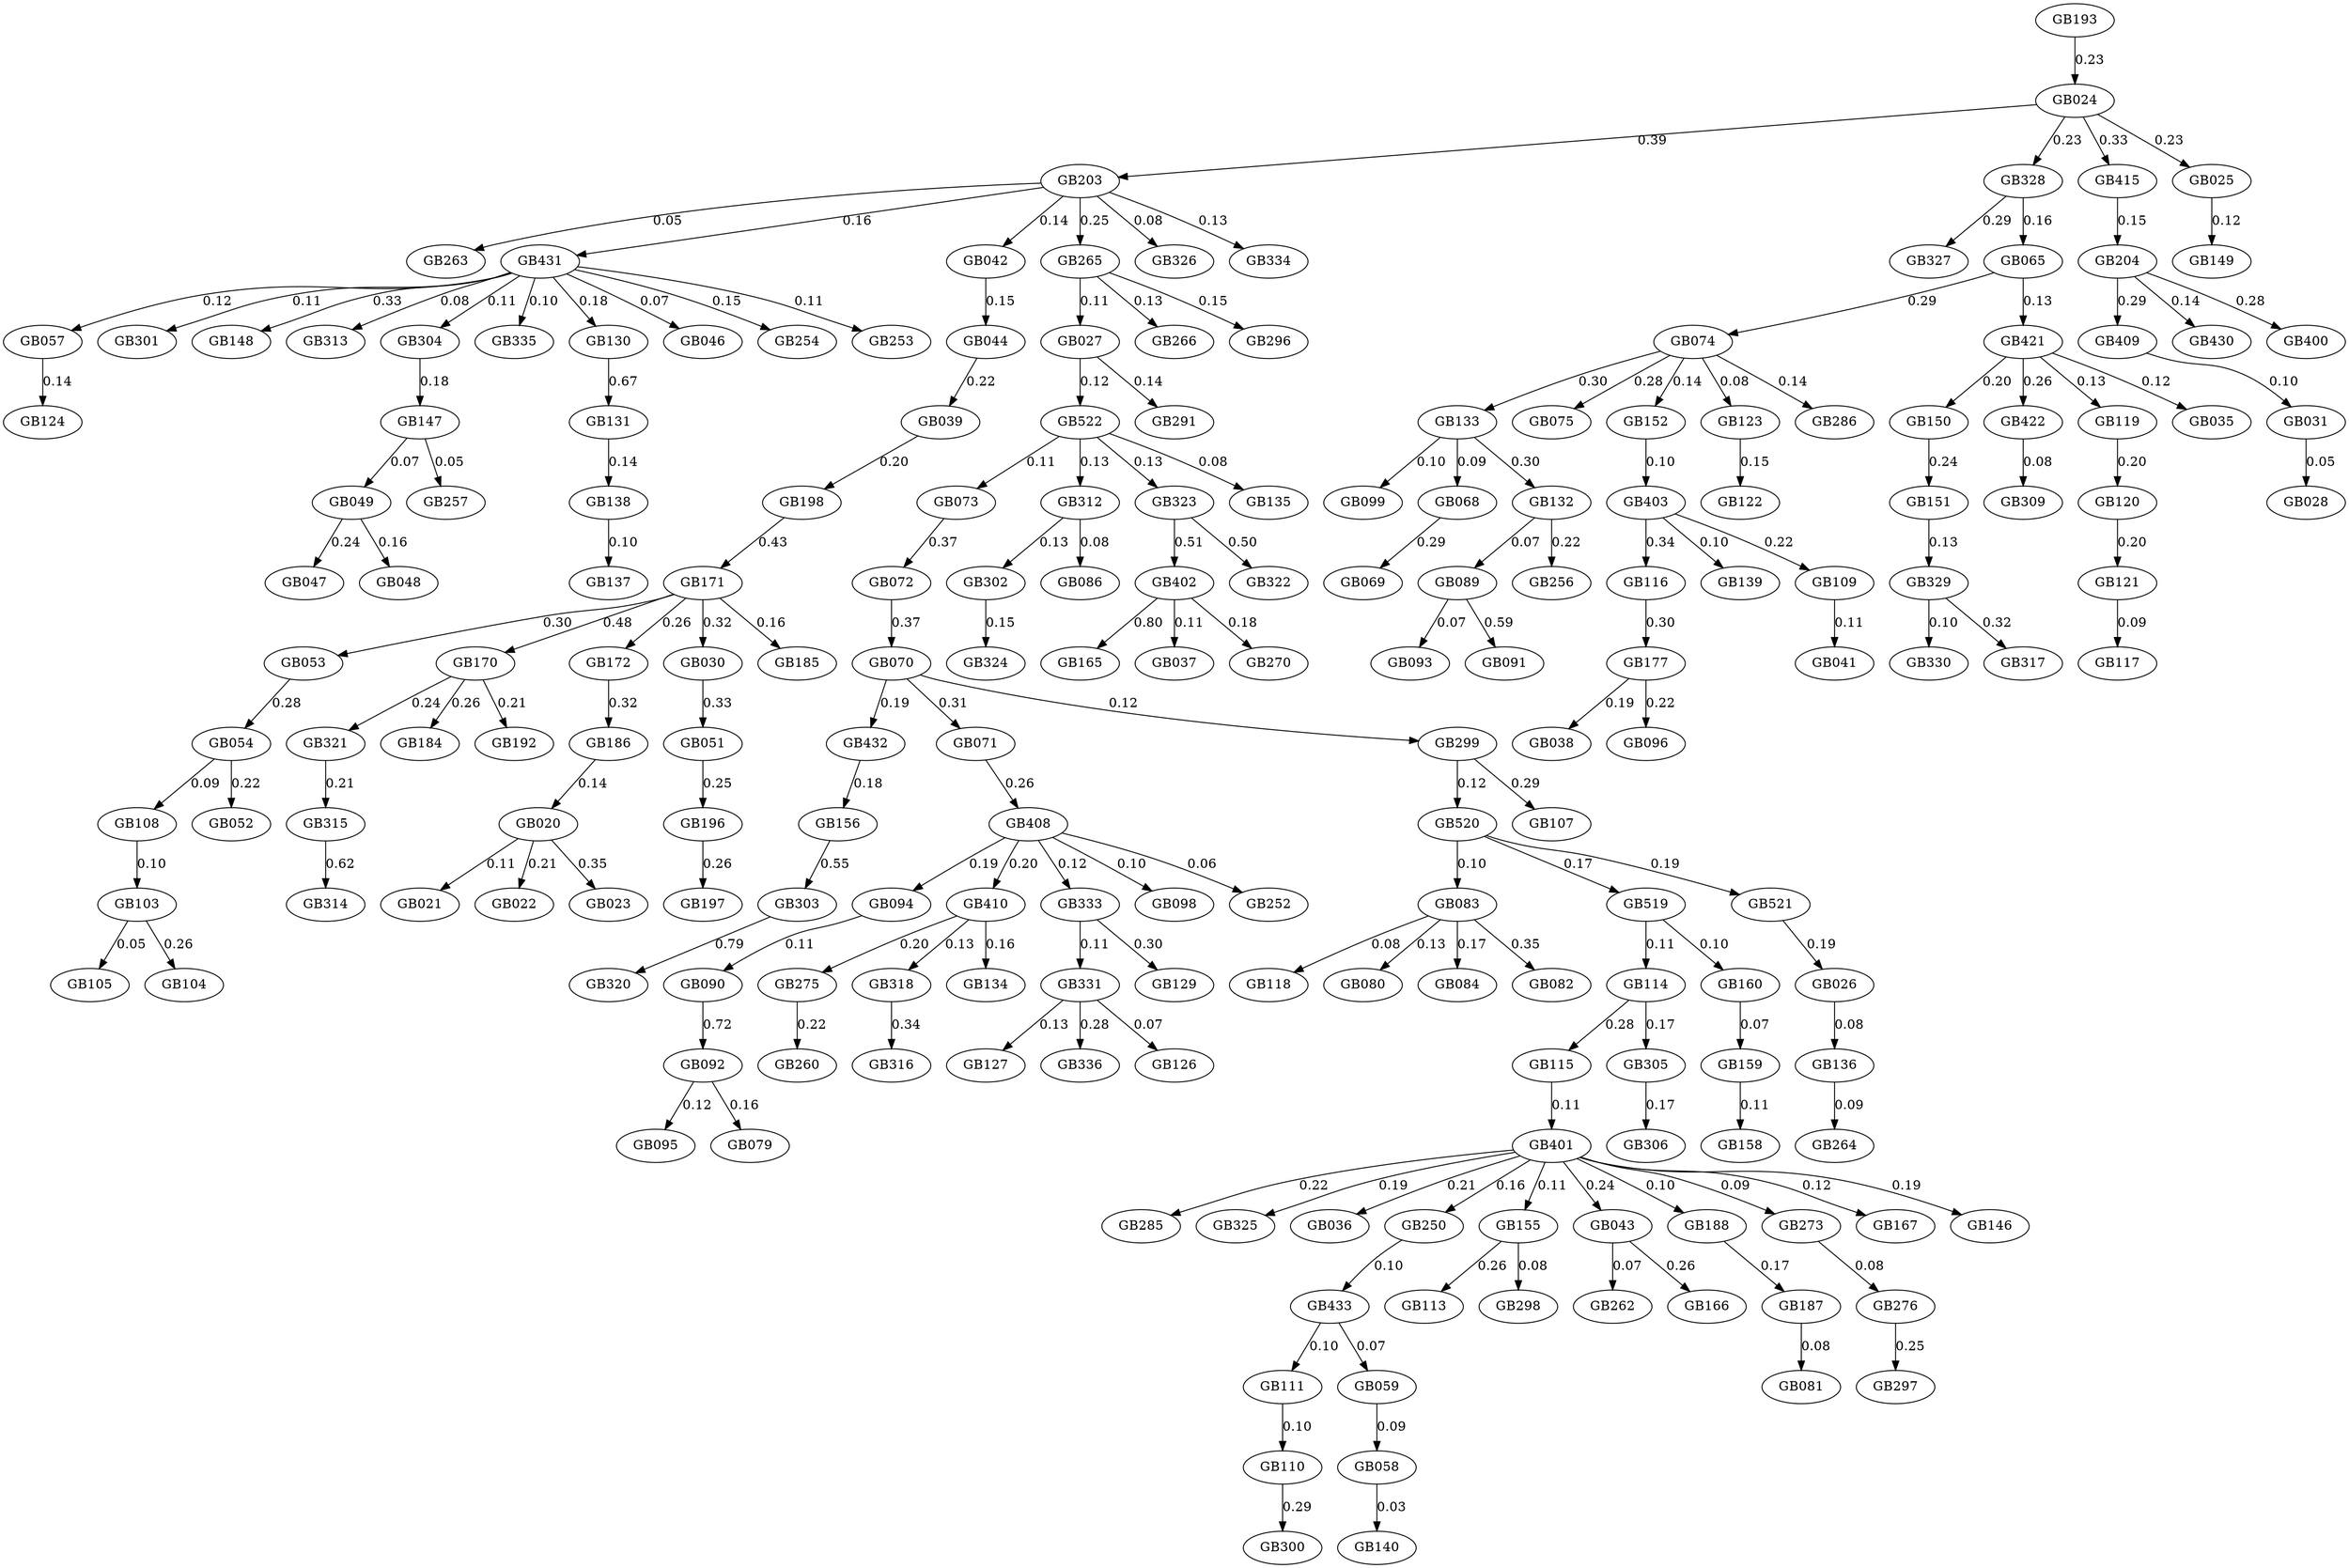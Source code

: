 digraph G {
   GB114 -> GB115 [label="0.28"];
   GB089 -> GB093 [label="0.07"];
   GB133 -> GB099 [label="0.10"];
   GB058 -> GB140 [label="0.03"];
   GB108 -> GB103 [label="0.10"];
   GB074 -> GB075 [label="0.28"];
   GB156 -> GB303 [label="0.55"];
   GB171 -> GB053 [label="0.30"];
   GB421 -> GB150 [label="0.20"];
   GB083 -> GB118 [label="0.08"];
   GB094 -> GB090 [label="0.11"];
   GB170 -> GB321 [label="0.24"];
   GB073 -> GB072 [label="0.37"];
   GB151 -> GB329 [label="0.13"];
   GB160 -> GB159 [label="0.07"];
   GB111 -> GB110 [label="0.10"];
   GB401 -> GB285 [label="0.22"];
   GB068 -> GB069 [label="0.29"];
   GB410 -> GB275 [label="0.20"];
   GB057 -> GB124 [label="0.14"];
   GB203 -> GB263 [label="0.05"];
   GB159 -> GB158 [label="0.11"];
   GB083 -> GB080 [label="0.13"];
   GB024 -> GB203 [label="0.39"];
   GB177 -> GB038 [label="0.19"];
   GB204 -> GB409 [label="0.29"];
   GB522 -> GB312 [label="0.13"];
   GB187 -> GB081 [label="0.08"];
   GB328 -> GB327 [label="0.29"];
   GB409 -> GB031 [label="0.10"];
   GB027 -> GB291 [label="0.14"];
   GB402 -> GB165 [label="0.80"];
   GB331 -> GB127 [label="0.13"];
   GB401 -> GB325 [label="0.19"];
   GB421 -> GB422 [label="0.26"];
   GB090 -> GB092 [label="0.72"];
   GB020 -> GB021 [label="0.11"];
   GB031 -> GB028 [label="0.05"];
   GB116 -> GB177 [label="0.30"];
   GB403 -> GB116 [label="0.34"];
   GB147 -> GB049 [label="0.07"];
   GB177 -> GB096 [label="0.22"];
   GB051 -> GB196 [label="0.25"];
   GB070 -> GB432 [label="0.19"];
   GB121 -> GB117 [label="0.09"];
   GB171 -> GB172 [label="0.26"];
   GB402 -> GB037 [label="0.11"];
   GB312 -> GB302 [label="0.13"];
   GB401 -> GB036 [label="0.21"];
   GB204 -> GB430 [label="0.14"];
   GB431 -> GB301 [label="0.11"];
   GB250 -> GB433 [label="0.10"];
   GB171 -> GB030 [label="0.32"];
   GB103 -> GB105 [label="0.05"];
   GB519 -> GB160 [label="0.10"];
   GB403 -> GB139 [label="0.10"];
   GB024 -> GB415 [label="0.33"];
   GB432 -> GB156 [label="0.18"];
   GB401 -> GB155 [label="0.11"];
   GB408 -> GB410 [label="0.20"];
   GB431 -> GB148 [label="0.33"];
   GB421 -> GB119 [label="0.13"];
   GB193 -> GB024 [label="0.23"];
   GB520 -> GB521 [label="0.19"];
   GB433 -> GB059 [label="0.07"];
   GB323 -> GB322 [label="0.50"];
   GB186 -> GB020 [label="0.14"];
   GB138 -> GB137 [label="0.10"];
   GB276 -> GB297 [label="0.25"];
   GB049 -> GB047 [label="0.24"];
   GB203 -> GB042 [label="0.14"];
   GB133 -> GB068 [label="0.09"];
   GB415 -> GB204 [label="0.15"];
   GB170 -> GB184 [label="0.26"];
   GB401 -> GB043 [label="0.24"];
   GB431 -> GB313 [label="0.08"];
   GB401 -> GB188 [label="0.10"];
   GB150 -> GB151 [label="0.24"];
   GB304 -> GB147 [label="0.18"];
   GB431 -> GB335 [label="0.10"];
   GB431 -> GB130 [label="0.18"];
   GB070 -> GB071 [label="0.31"];
   GB265 -> GB266 [label="0.13"];
   GB152 -> GB403 [label="0.10"];
   GB303 -> GB320 [label="0.79"];
   GB431 -> GB046 [label="0.07"];
   GB120 -> GB121 [label="0.20"];
   GB305 -> GB306 [label="0.17"];
   GB265 -> GB296 [label="0.15"];
   GB025 -> GB149 [label="0.12"];
   GB321 -> GB315 [label="0.21"];
   GB299 -> GB107 [label="0.29"];
   GB333 -> GB331 [label="0.11"];
   GB188 -> GB187 [label="0.17"];
   GB203 -> GB265 [label="0.25"];
   GB132 -> GB089 [label="0.07"];
   GB020 -> GB022 [label="0.21"];
   GB299 -> GB520 [label="0.12"];
   GB403 -> GB109 [label="0.22"];
   GB054 -> GB052 [label="0.22"];
   GB273 -> GB276 [label="0.08"];
   GB092 -> GB095 [label="0.12"];
   GB171 -> GB185 [label="0.16"];
   GB074 -> GB152 [label="0.14"];
   GB026 -> GB136 [label="0.08"];
   GB204 -> GB400 [label="0.28"];
   GB196 -> GB197 [label="0.26"];
   GB315 -> GB314 [label="0.62"];
   GB431 -> GB254 [label="0.15"];
   GB401 -> GB273 [label="0.09"];
   GB422 -> GB309 [label="0.08"];
   GB119 -> GB120 [label="0.20"];
   GB083 -> GB084 [label="0.17"];
   GB103 -> GB104 [label="0.26"];
   GB044 -> GB039 [label="0.22"];
   GB089 -> GB091 [label="0.59"];
   GB431 -> GB057 [label="0.12"];
   GB054 -> GB108 [label="0.09"];
   GB431 -> GB253 [label="0.11"];
   GB408 -> GB098 [label="0.10"];
   GB109 -> GB041 [label="0.11"];
   GB520 -> GB083 [label="0.10"];
   GB318 -> GB316 [label="0.34"];
   GB049 -> GB048 [label="0.16"];
   GB155 -> GB113 [label="0.26"];
   GB131 -> GB138 [label="0.14"];
   GB170 -> GB192 [label="0.21"];
   GB123 -> GB122 [label="0.15"];
   GB265 -> GB027 [label="0.11"];
   GB203 -> GB326 [label="0.08"];
   GB410 -> GB318 [label="0.13"];
   GB074 -> GB123 [label="0.08"];
   GB312 -> GB086 [label="0.08"];
   GB408 -> GB094 [label="0.19"];
   GB519 -> GB114 [label="0.11"];
   GB333 -> GB129 [label="0.30"];
   GB522 -> GB323 [label="0.13"];
   GB323 -> GB402 [label="0.51"];
   GB521 -> GB026 [label="0.19"];
   GB071 -> GB408 [label="0.26"];
   GB331 -> GB336 [label="0.28"];
   GB522 -> GB135 [label="0.08"];
   GB155 -> GB298 [label="0.08"];
   GB136 -> GB264 [label="0.09"];
   GB074 -> GB286 [label="0.14"];
   GB198 -> GB171 [label="0.43"];
   GB522 -> GB073 [label="0.11"];
   GB401 -> GB250 [label="0.16"];
   GB408 -> GB252 [label="0.06"];
   GB072 -> GB070 [label="0.37"];
   GB024 -> GB025 [label="0.23"];
   GB039 -> GB198 [label="0.20"];
   GB402 -> GB270 [label="0.18"];
   GB065 -> GB074 [label="0.29"];
   GB092 -> GB079 [label="0.16"];
   GB020 -> GB023 [label="0.35"];
   GB329 -> GB330 [label="0.10"];
   GB065 -> GB421 [label="0.13"];
   GB431 -> GB304 [label="0.11"];
   GB329 -> GB317 [label="0.32"];
   GB275 -> GB260 [label="0.22"];
   GB421 -> GB035 [label="0.12"];
   GB171 -> GB170 [label="0.48"];
   GB410 -> GB134 [label="0.16"];
   GB203 -> GB431 [label="0.16"];
   GB030 -> GB051 [label="0.33"];
   GB042 -> GB044 [label="0.15"];
   GB331 -> GB126 [label="0.07"];
   GB130 -> GB131 [label="0.67"];
   GB401 -> GB167 [label="0.12"];
   GB043 -> GB262 [label="0.07"];
   GB070 -> GB299 [label="0.12"];
   GB172 -> GB186 [label="0.32"];
   GB302 -> GB324 [label="0.15"];
   GB053 -> GB054 [label="0.28"];
   GB133 -> GB132 [label="0.30"];
   GB074 -> GB133 [label="0.30"];
   GB110 -> GB300 [label="0.29"];
   GB132 -> GB256 [label="0.22"];
   GB401 -> GB146 [label="0.19"];
   GB059 -> GB058 [label="0.09"];
   GB408 -> GB333 [label="0.12"];
   GB027 -> GB522 [label="0.12"];
   GB024 -> GB328 [label="0.23"];
   GB115 -> GB401 [label="0.11"];
   GB083 -> GB082 [label="0.35"];
   GB433 -> GB111 [label="0.10"];
   GB203 -> GB334 [label="0.13"];
   GB043 -> GB166 [label="0.26"];
   GB520 -> GB519 [label="0.17"];
   GB114 -> GB305 [label="0.17"];
   GB328 -> GB065 [label="0.16"];
   GB147 -> GB257 [label="0.05"];
   GB080;
   GB081;
   GB082;
   GB270;
   GB084;
   GB276;
   GB086;
   GB089;
   GB160;
   GB167;
   GB166;
   GB165;
   GB083;
   GB408;
   GB409;
   GB320;
   GB400;
   GB401;
   GB402;
   GB403;
   GB138;
   GB275;
   GB139;
   GB079;
   GB264;
   GB265;
   GB266;
   GB071;
   GB070;
   GB073;
   GB263;
   GB130;
   GB131;
   GB273;
   GB068;
   GB069;
   GB065;
   GB327;
   GB188;
   GB058;
   GB185;
   GB184;
   GB187;
   GB186;
   GB091;
   GB159;
   GB177;
   GB170;
   GB171;
   GB172;
   GB052;
   GB325;
   GB324;
   GB059;
   GB326;
   GB321;
   GB042;
   GB323;
   GB322;
   GB053;
   GB203;
   GB051;
   GB298;
   GB057;
   GB328;
   GB204;
   GB054;
   GB198;
   GB099;
   GB192;
   GB193;
   GB098;
   GB196;
   GB197;
   GB519;
   GB291;
   GB297;
   GB296;
   GB299;
   GB123;
   GB049;
   GB103;
   GB105;
   GB104;
   GB107;
   GB109;
   GB108;
   GB336;
   GB334;
   GB335;
   GB333;
   GB330;
   GB331;
   GB522;
   GB521;
   GB520;
   GB318;
   GB250;
   GB286;
   GB285;
   GB113;
   GB110;
   GB111;
   GB116;
   GB117;
   GB114;
   GB115;
   GB118;
   GB119;
   GB147;
   GB303;
   GB302;
   GB301;
   GB317;
   GB306;
   GB305;
   GB304;
   GB309;
   GB431;
   GB430;
   GB433;
   GB432;
   GB075;
   GB044;
   GB046;
   GB047;
   GB041;
   GB129;
   GB043;
   GB127;
   GB126;
   GB124;
   GB048;
   GB122;
   GB121;
   GB120;
   GB254;
   GB257;
   GB256;
   GB149;
   GB148;
   GB253;
   GB252;
   GB314;
   GB315;
   GB316;
   GB146;
   GB140;
   GB312;
   GB313;
   GB300;
   GB422;
   GB421;
   GB031;
   GB030;
   GB035;
   GB037;
   GB036;
   GB039;
   GB038;
   GB132;
   GB133;
   GB134;
   GB135;
   GB136;
   GB137;
   GB096;
   GB095;
   GB094;
   GB093;
   GB092;
   GB158;
   GB090;
   GB156;
   GB260;
   GB155;
   GB152;
   GB150;
   GB151;
   GB410;
   GB329;
   GB262;
   GB415;
   GB072;
   GB074;
   GB022;
   GB023;
   GB020;
   GB021;
   GB026;
   GB027;
   GB024;
   GB025;
   GB028;

}
